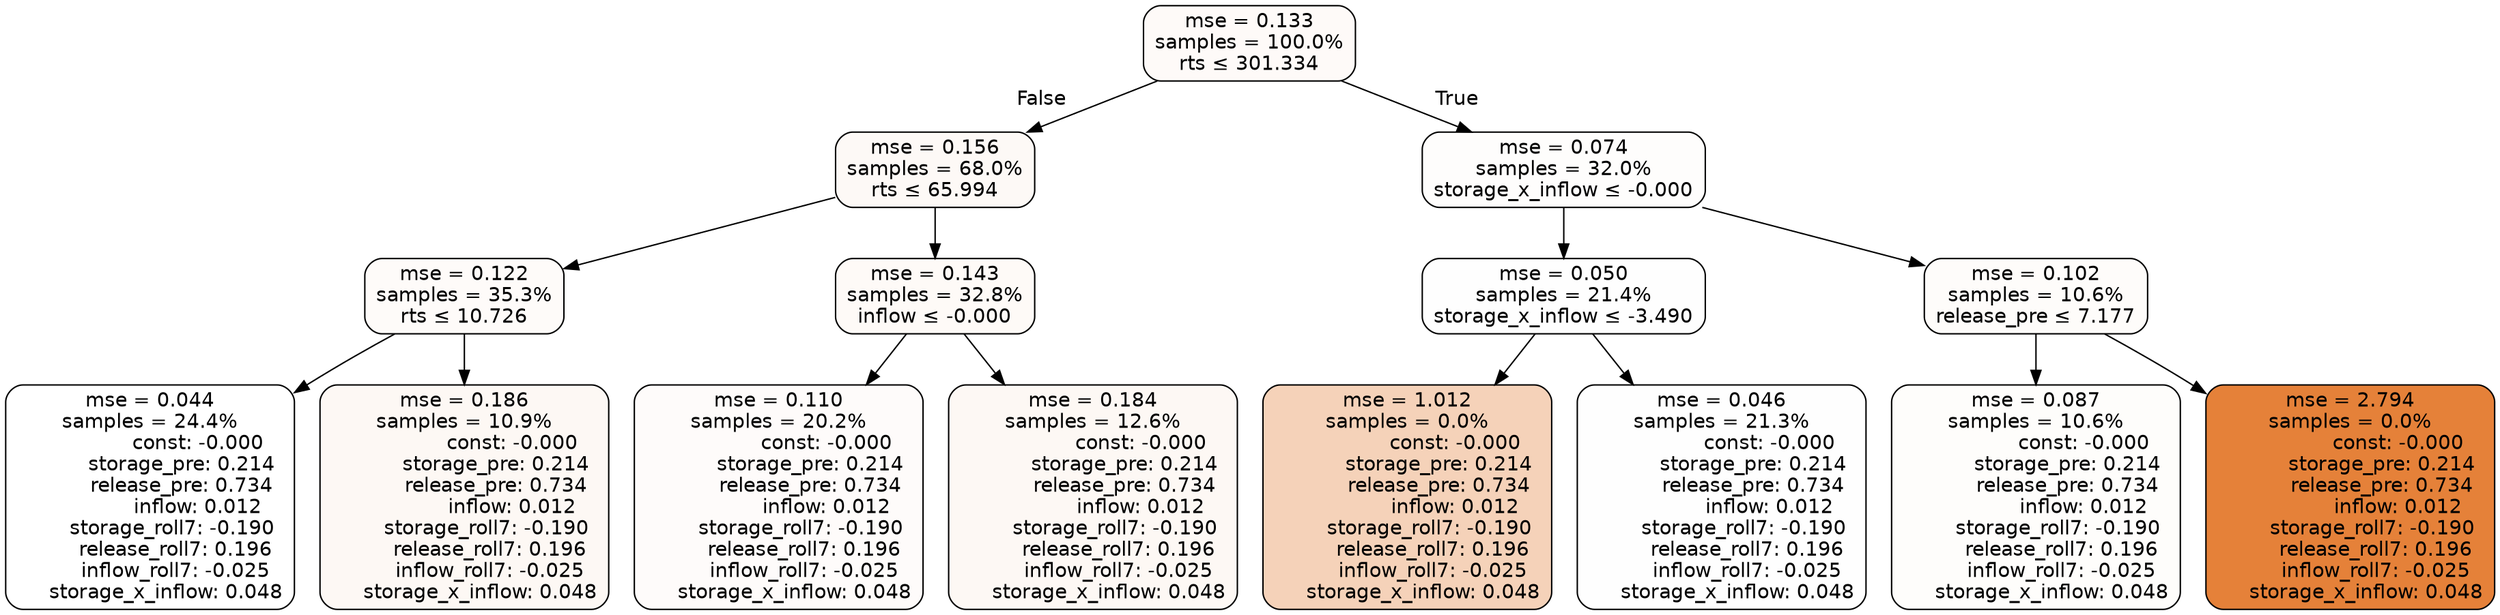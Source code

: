 digraph tree {
node [shape=rectangle, style="filled, rounded", color="black", fontname=helvetica] ;
edge [fontname=helvetica] ;
	"0" [label="mse = 0.133
samples = 100.0%
rts &le; 301.334", fillcolor="#fefaf8"]
	"1" [label="mse = 0.156
samples = 68.0%
rts &le; 65.994", fillcolor="#fdf9f6"]
	"2" [label="mse = 0.122
samples = 35.3%
rts &le; 10.726", fillcolor="#fefbf9"]
	"3" [label="mse = 0.044
samples = 24.4%
               const: -0.000
          storage_pre: 0.214
          release_pre: 0.734
               inflow: 0.012
       storage_roll7: -0.190
        release_roll7: 0.196
        inflow_roll7: -0.025
     storage_x_inflow: 0.048", fillcolor="#ffffff"]
	"4" [label="mse = 0.186
samples = 10.9%
               const: -0.000
          storage_pre: 0.214
          release_pre: 0.734
               inflow: 0.012
       storage_roll7: -0.190
        release_roll7: 0.196
        inflow_roll7: -0.025
     storage_x_inflow: 0.048", fillcolor="#fdf8f4"]
	"5" [label="mse = 0.143
samples = 32.8%
inflow &le; -0.000", fillcolor="#fefaf7"]
	"6" [label="mse = 0.110
samples = 20.2%
               const: -0.000
          storage_pre: 0.214
          release_pre: 0.734
               inflow: 0.012
       storage_roll7: -0.190
        release_roll7: 0.196
        inflow_roll7: -0.025
     storage_x_inflow: 0.048", fillcolor="#fefbfa"]
	"7" [label="mse = 0.184
samples = 12.6%
               const: -0.000
          storage_pre: 0.214
          release_pre: 0.734
               inflow: 0.012
       storage_roll7: -0.190
        release_roll7: 0.196
        inflow_roll7: -0.025
     storage_x_inflow: 0.048", fillcolor="#fdf8f4"]
	"8" [label="mse = 0.074
samples = 32.0%
storage_x_inflow &le; -0.000", fillcolor="#fefdfc"]
	"9" [label="mse = 0.050
samples = 21.4%
storage_x_inflow &le; -3.490", fillcolor="#fefefe"]
	"10" [label="mse = 1.012
samples = 0.0%
               const: -0.000
          storage_pre: 0.214
          release_pre: 0.734
               inflow: 0.012
       storage_roll7: -0.190
        release_roll7: 0.196
        inflow_roll7: -0.025
     storage_x_inflow: 0.048", fillcolor="#f5d2b9"]
	"11" [label="mse = 0.046
samples = 21.3%
               const: -0.000
          storage_pre: 0.214
          release_pre: 0.734
               inflow: 0.012
       storage_roll7: -0.190
        release_roll7: 0.196
        inflow_roll7: -0.025
     storage_x_inflow: 0.048", fillcolor="#fefefe"]
	"12" [label="mse = 0.102
samples = 10.6%
release_pre &le; 7.177", fillcolor="#fefcfa"]
	"13" [label="mse = 0.087
samples = 10.6%
               const: -0.000
          storage_pre: 0.214
          release_pre: 0.734
               inflow: 0.012
       storage_roll7: -0.190
        release_roll7: 0.196
        inflow_roll7: -0.025
     storage_x_inflow: 0.048", fillcolor="#fefdfb"]
	"14" [label="mse = 2.794
samples = 0.0%
               const: -0.000
          storage_pre: 0.214
          release_pre: 0.734
               inflow: 0.012
       storage_roll7: -0.190
        release_roll7: 0.196
        inflow_roll7: -0.025
     storage_x_inflow: 0.048", fillcolor="#e58139"]

	"0" -> "1" [labeldistance=2.5, labelangle=45, headlabel="False"]
	"1" -> "2"
	"2" -> "3"
	"2" -> "4"
	"1" -> "5"
	"5" -> "6"
	"5" -> "7"
	"0" -> "8" [labeldistance=2.5, labelangle=-45, headlabel="True"]
	"8" -> "9"
	"9" -> "10"
	"9" -> "11"
	"8" -> "12"
	"12" -> "13"
	"12" -> "14"
}
